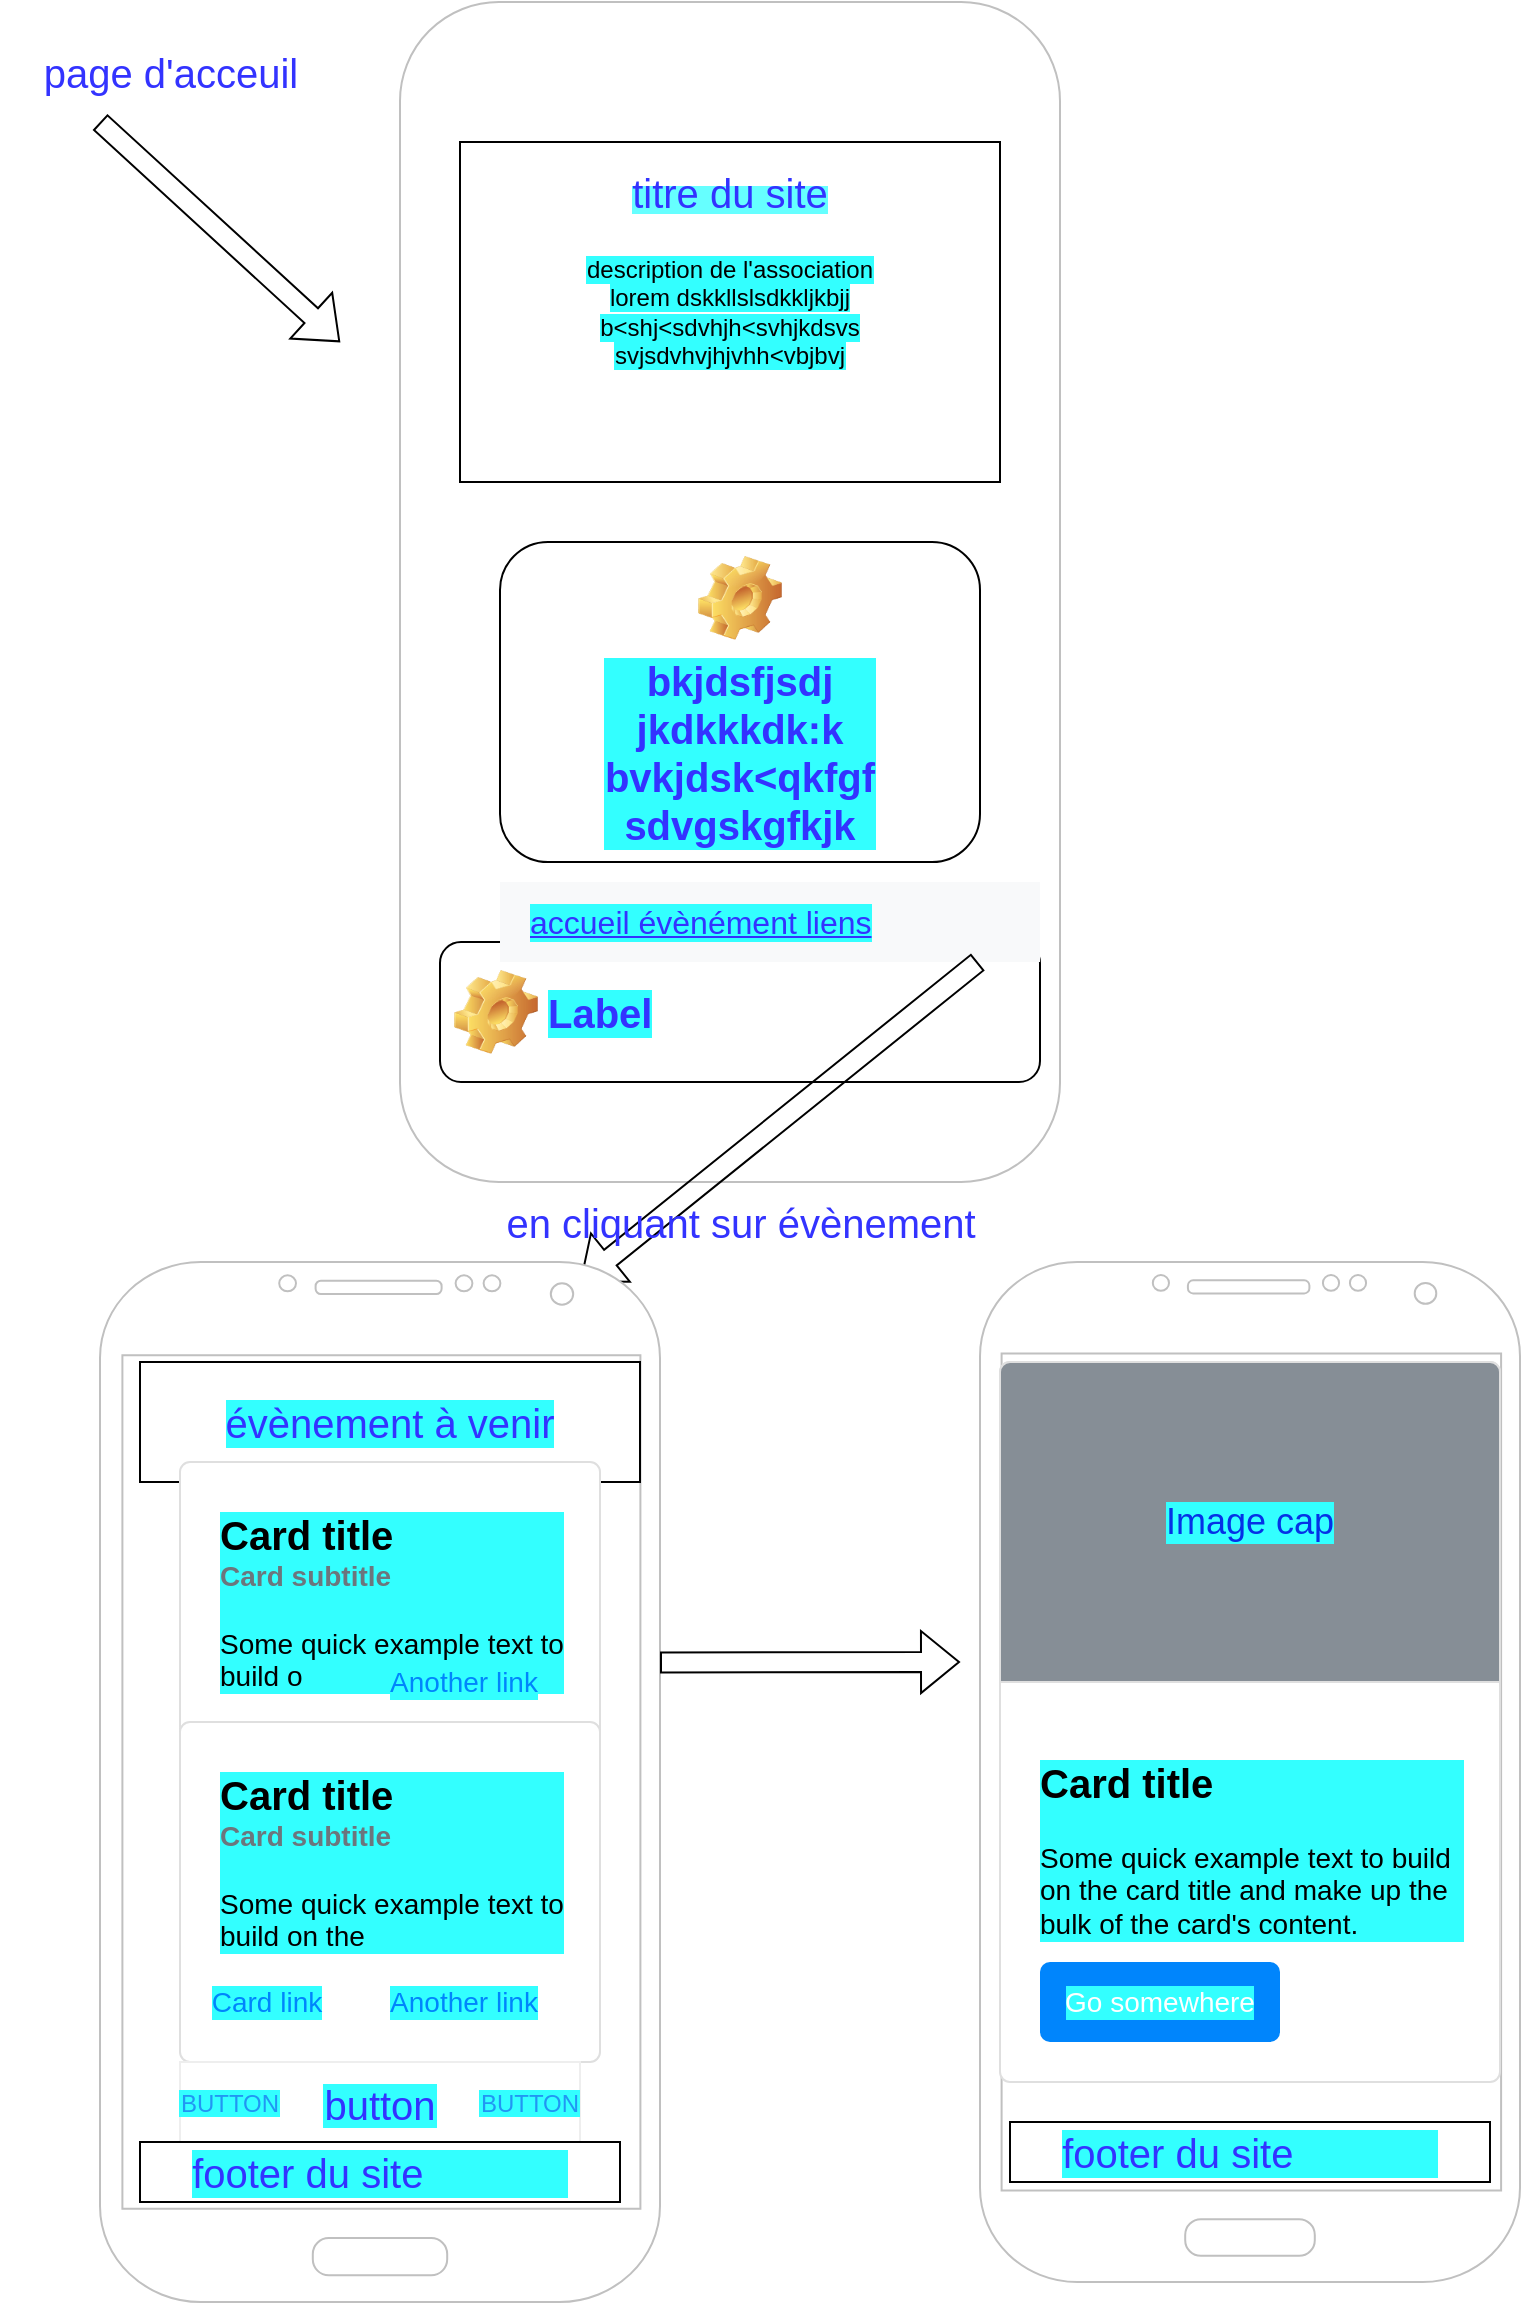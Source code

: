 <mxfile version="18.1.1"><diagram id="ADL5zWvLrOoCCDJZSGUv" name="Page-1"><mxGraphModel dx="1865" dy="1772" grid="1" gridSize="10" guides="1" tooltips="1" connect="1" arrows="1" fold="1" page="1" pageScale="1" pageWidth="827" pageHeight="1169" math="0" shadow="0"><root><mxCell id="0"/><mxCell id="1" parent="0"/><mxCell id="Vpa2Ee-LrRyAg9i-cxPD-2" value="" style="icon;html=1;image=img/clipart/Gear_128x128.png;shadow=0;dashed=0;fontFamily=Helvetica;fontSize=12;fontColor=default;align=center;strokeColor=#c0c0c0;strokeWidth=1;fillColor=default;" vertex="1" parent="1"><mxGeometry x="140" y="-590" width="330" height="590" as="geometry"/></mxCell><mxCell id="Vpa2Ee-LrRyAg9i-cxPD-3" value="&lt;div&gt;&lt;span style=&quot;background-color: rgb(51, 255, 255);&quot;&gt;description de l'association&lt;br&gt;&lt;/span&gt;&lt;/div&gt;&lt;div&gt;&lt;span style=&quot;background-color: rgb(51, 255, 255);&quot;&gt;lorem dskkllslsdkkljkbjj&lt;/span&gt;&lt;/div&gt;&lt;div&gt;&lt;span style=&quot;background-color: rgb(51, 255, 255);&quot;&gt;b&amp;lt;shj&amp;lt;sdvhjh&amp;lt;svhjkdsvs&lt;/span&gt;&lt;/div&gt;&lt;div&gt;&lt;span style=&quot;background-color: rgb(51, 255, 255);&quot;&gt;svjsdvhvjhjvhh&amp;lt;vbjbvj&lt;br&gt;&lt;/span&gt;&lt;/div&gt;&lt;div&gt;&lt;span style=&quot;background-color: rgb(51, 255, 255);&quot;&gt;&lt;/span&gt;&lt;/div&gt;" style="rounded=0;whiteSpace=wrap;html=1;" vertex="1" parent="1"><mxGeometry x="170" y="-520" width="270" height="170" as="geometry"/></mxCell><mxCell id="Vpa2Ee-LrRyAg9i-cxPD-4" value="&lt;span style=&quot;background-color: rgb(102, 255, 255);&quot;&gt;&lt;font style=&quot;font-size: 20px;&quot; color=&quot;#3333FF&quot;&gt;titre du site&lt;/font&gt;&lt;/span&gt;" style="text;html=1;strokeColor=none;fillColor=none;align=center;verticalAlign=middle;whiteSpace=wrap;rounded=0;" vertex="1" parent="1"><mxGeometry x="230" y="-510" width="150" height="30" as="geometry"/></mxCell><mxCell id="Vpa2Ee-LrRyAg9i-cxPD-5" value="Label" style="label;whiteSpace=wrap;html=1;image=img/clipart/Gear_128x128.png;labelBackgroundColor=#33FFFF;fontSize=20;fontColor=#3333FF;" vertex="1" parent="1"><mxGeometry x="160" y="-120" width="300" height="70" as="geometry"/></mxCell><mxCell id="Vpa2Ee-LrRyAg9i-cxPD-6" value="&lt;div&gt;bkjdsfjsdj&lt;/div&gt;&lt;div&gt;jkdkkkdk:k&lt;br&gt;bvkjdsk&amp;lt;qkfgf&lt;/div&gt;&lt;div&gt;sdvgskgfkjk&lt;br&gt;&lt;/div&gt;" style="label;whiteSpace=wrap;html=1;align=center;verticalAlign=bottom;spacingLeft=0;spacingBottom=4;imageAlign=center;imageVerticalAlign=top;image=img/clipart/Gear_128x128.png;labelBackgroundColor=#33FFFF;fontSize=20;fontColor=#3333FF;" vertex="1" parent="1"><mxGeometry x="190" y="-320" width="240" height="160" as="geometry"/></mxCell><mxCell id="Vpa2Ee-LrRyAg9i-cxPD-15" value="&lt;font color=&quot;#3333FF&quot;&gt;&lt;u&gt;accueil évènément liens &lt;br&gt;&lt;/u&gt;&lt;/font&gt;" style="html=1;shadow=0;dashed=0;fillColor=#F8F9FA;strokeColor=none;fontSize=16;fontColor=#7C7C7D;align=left;spacing=15;labelBackgroundColor=#33FFFF;" vertex="1" parent="1"><mxGeometry x="190" y="-150" width="270" height="40" as="geometry"/></mxCell><mxCell id="Vpa2Ee-LrRyAg9i-cxPD-16" value="page d'acceuil" style="text;html=1;align=center;verticalAlign=middle;resizable=0;points=[];autosize=1;strokeColor=none;fillColor=none;fontSize=20;fontColor=#3333FF;" vertex="1" parent="1"><mxGeometry x="-60" y="-570" width="170" height="30" as="geometry"/></mxCell><mxCell id="Vpa2Ee-LrRyAg9i-cxPD-17" value="" style="shape=flexArrow;endArrow=classic;html=1;rounded=0;fontSize=20;fontColor=#3333FF;exitX=0.885;exitY=1;exitDx=0;exitDy=0;exitPerimeter=0;" edge="1" parent="1" source="Vpa2Ee-LrRyAg9i-cxPD-15"><mxGeometry width="50" height="50" relative="1" as="geometry"><mxPoint x="484" y="-120" as="sourcePoint"/><mxPoint x="230" y="50" as="targetPoint"/></mxGeometry></mxCell><mxCell id="Vpa2Ee-LrRyAg9i-cxPD-18" value="" style="shape=flexArrow;endArrow=classic;html=1;rounded=0;fontSize=20;fontColor=#3333FF;" edge="1" parent="1"><mxGeometry width="50" height="50" relative="1" as="geometry"><mxPoint x="-10" y="-530" as="sourcePoint"/><mxPoint x="110" y="-420" as="targetPoint"/></mxGeometry></mxCell><mxCell id="Vpa2Ee-LrRyAg9i-cxPD-19" value="" style="verticalLabelPosition=bottom;verticalAlign=top;html=1;shadow=0;dashed=0;strokeWidth=1;shape=mxgraph.android.phone2;strokeColor=#c0c0c0;labelBackgroundColor=#33FFFF;fontSize=20;fontColor=#3333FF;" vertex="1" parent="1"><mxGeometry x="-10" y="40" width="280" height="520" as="geometry"/></mxCell><mxCell id="Vpa2Ee-LrRyAg9i-cxPD-20" value="en cliquant sur évènement" style="text;html=1;align=center;verticalAlign=middle;resizable=0;points=[];autosize=1;strokeColor=none;fillColor=none;fontSize=20;fontColor=#3333FF;" vertex="1" parent="1"><mxGeometry x="160" y="5" width="300" height="30" as="geometry"/></mxCell><mxCell id="Vpa2Ee-LrRyAg9i-cxPD-21" value="" style="rounded=0;whiteSpace=wrap;html=1;labelBackgroundColor=#33FFFF;fontSize=20;fontColor=#3333FF;" vertex="1" parent="1"><mxGeometry x="10" y="90" width="250" height="60" as="geometry"/></mxCell><mxCell id="Vpa2Ee-LrRyAg9i-cxPD-22" value="évènement à venir" style="text;html=1;strokeColor=none;fillColor=none;align=center;verticalAlign=middle;whiteSpace=wrap;rounded=0;labelBackgroundColor=#33FFFF;fontSize=20;fontColor=#3333FF;" vertex="1" parent="1"><mxGeometry x="10" y="90" width="250" height="60" as="geometry"/></mxCell><mxCell id="Vpa2Ee-LrRyAg9i-cxPD-23" value="&lt;b&gt;&lt;font style=&quot;font-size: 20px&quot;&gt;Card title&lt;/font&gt;&lt;/b&gt;&lt;font color=&quot;#6c767d&quot;&gt;&lt;b&gt;&lt;font style=&quot;font-size: 14px&quot;&gt;&lt;br style=&quot;font-size: 10px&quot;&gt;Card subtitle&lt;br&gt;&lt;/font&gt;&lt;/b&gt;&lt;/font&gt;&lt;br style=&quot;font-size: 14px&quot;&gt;Some quick example text to build o" style="html=1;shadow=0;dashed=0;shape=mxgraph.bootstrap.rrect;rSize=5;strokeColor=#DFDFDF;html=1;whiteSpace=wrap;fillColor=#ffffff;fontColor=#000000;verticalAlign=top;align=left;spacing=20;fontSize=14;labelBackgroundColor=#33FFFF;" vertex="1" parent="1"><mxGeometry x="30" y="140" width="210" height="140" as="geometry"/></mxCell><mxCell id="Vpa2Ee-LrRyAg9i-cxPD-25" value="Another link" style="html=1;shadow=0;dashed=0;shape=mxgraph.bootstrap.rrect;rSize=5;perimeter=none;whiteSpace=wrap;fillColor=none;strokeColor=none;fontColor=#0085FC;resizeWidth=1;fontSize=14;align=center;labelBackgroundColor=#33FFFF;" vertex="1" parent="Vpa2Ee-LrRyAg9i-cxPD-23"><mxGeometry y="1" width="84" height="40" relative="1" as="geometry"><mxPoint x="100" y="-50" as="offset"/></mxGeometry></mxCell><mxCell id="Vpa2Ee-LrRyAg9i-cxPD-26" value="&lt;b&gt;&lt;font style=&quot;font-size: 20px&quot;&gt;Card title&lt;/font&gt;&lt;/b&gt;&lt;font color=&quot;#6c767d&quot;&gt;&lt;b&gt;&lt;font style=&quot;font-size: 14px&quot;&gt;&lt;br style=&quot;font-size: 10px&quot;&gt;Card subtitle&lt;br&gt;&lt;/font&gt;&lt;/b&gt;&lt;/font&gt;&lt;br style=&quot;font-size: 14px&quot;&gt;Some quick example text to build on the " style="html=1;shadow=0;dashed=0;shape=mxgraph.bootstrap.rrect;rSize=5;strokeColor=#DFDFDF;html=1;whiteSpace=wrap;fillColor=#ffffff;fontColor=#000000;verticalAlign=top;align=left;spacing=20;fontSize=14;labelBackgroundColor=#33FFFF;" vertex="1" parent="1"><mxGeometry x="30" y="270" width="210" height="170" as="geometry"/></mxCell><mxCell id="Vpa2Ee-LrRyAg9i-cxPD-27" value="Card link" style="html=1;shadow=0;dashed=0;shape=mxgraph.bootstrap.rrect;rSize=5;perimeter=none;whiteSpace=wrap;fillColor=none;strokeColor=none;fontColor=#0085FC;resizeWidth=1;fontSize=14;align=center;labelBackgroundColor=#33FFFF;" vertex="1" parent="Vpa2Ee-LrRyAg9i-cxPD-26"><mxGeometry y="1" width="67.2" height="40" relative="1" as="geometry"><mxPoint x="10" y="-50" as="offset"/></mxGeometry></mxCell><mxCell id="Vpa2Ee-LrRyAg9i-cxPD-28" value="Another link" style="html=1;shadow=0;dashed=0;shape=mxgraph.bootstrap.rrect;rSize=5;perimeter=none;whiteSpace=wrap;fillColor=none;strokeColor=none;fontColor=#0085FC;resizeWidth=1;fontSize=14;align=center;labelBackgroundColor=#33FFFF;" vertex="1" parent="Vpa2Ee-LrRyAg9i-cxPD-26"><mxGeometry y="1" width="84" height="40" relative="1" as="geometry"><mxPoint x="100" y="-50" as="offset"/></mxGeometry></mxCell><mxCell id="Vpa2Ee-LrRyAg9i-cxPD-29" value="button" style="shape=rect;fillColor=#ffffff;strokeColor=#eeeeee;shadow=0;labelBackgroundColor=#33FFFF;fontSize=20;fontColor=#3333FF;" vertex="1" parent="1"><mxGeometry x="30" y="440" width="200" height="40" as="geometry"/></mxCell><mxCell id="Vpa2Ee-LrRyAg9i-cxPD-30" value="BUTTON" style="shape=rect;strokeColor=none;fillColor=none;fontSize=12;fontColor=#2196F3;dashed=0;labelBackgroundColor=#33FFFF;" vertex="1" parent="Vpa2Ee-LrRyAg9i-cxPD-29"><mxGeometry width="50" height="40" as="geometry"/></mxCell><mxCell id="Vpa2Ee-LrRyAg9i-cxPD-33" value="BUTTON" style="shape=rect;strokeColor=none;fillColor=none;fontSize=12;fontColor=#2196F3;dashed=0;labelBackgroundColor=#33FFFF;" vertex="1" parent="Vpa2Ee-LrRyAg9i-cxPD-29"><mxGeometry x="150" width="50" height="40" as="geometry"/></mxCell><mxCell id="Vpa2Ee-LrRyAg9i-cxPD-34" value="footer du site&amp;nbsp;&amp;nbsp;&amp;nbsp;&amp;nbsp;&amp;nbsp;&amp;nbsp;&amp;nbsp;&amp;nbsp;&amp;nbsp;&amp;nbsp;&amp;nbsp;&amp;nbsp;&amp;nbsp; " style="rounded=0;whiteSpace=wrap;html=1;labelBackgroundColor=#33FFFF;fontSize=20;fontColor=#3333FF;" vertex="1" parent="1"><mxGeometry x="10" y="480" width="240" height="30" as="geometry"/></mxCell><mxCell id="Vpa2Ee-LrRyAg9i-cxPD-35" value="" style="shape=flexArrow;endArrow=classic;html=1;rounded=0;fontSize=20;fontColor=#3333FF;exitX=1;exitY=0.385;exitDx=0;exitDy=0;exitPerimeter=0;" edge="1" parent="1" source="Vpa2Ee-LrRyAg9i-cxPD-19"><mxGeometry width="50" height="50" relative="1" as="geometry"><mxPoint x="370" y="290" as="sourcePoint"/><mxPoint x="420" y="240" as="targetPoint"/></mxGeometry></mxCell><mxCell id="Vpa2Ee-LrRyAg9i-cxPD-36" value="" style="verticalLabelPosition=bottom;verticalAlign=top;html=1;shadow=0;dashed=0;strokeWidth=1;shape=mxgraph.android.phone2;strokeColor=#c0c0c0;labelBackgroundColor=#33FFFF;fontSize=20;fontColor=#3333FF;" vertex="1" parent="1"><mxGeometry x="430" y="40" width="270" height="510" as="geometry"/></mxCell><mxCell id="Vpa2Ee-LrRyAg9i-cxPD-37" value="&lt;b&gt;&lt;font style=&quot;font-size: 20px&quot;&gt;Card title&lt;/font&gt;&lt;/b&gt;&lt;br style=&quot;font-size: 14px&quot;&gt;&lt;br style=&quot;font-size: 14px&quot;&gt;Some quick example text to build on the card title and make up the bulk of the card's content." style="html=1;shadow=0;dashed=0;shape=mxgraph.bootstrap.rrect;rSize=5;strokeColor=#DFDFDF;html=1;whiteSpace=wrap;fillColor=#ffffff;fontColor=#000000;verticalAlign=bottom;align=left;spacing=20;spacingBottom=50;fontSize=14;labelBackgroundColor=#33FFFF;" vertex="1" parent="1"><mxGeometry x="440" y="90" width="250" height="360" as="geometry"/></mxCell><mxCell id="Vpa2Ee-LrRyAg9i-cxPD-38" value="&lt;font color=&quot;#0532E6&quot;&gt;Image cap&lt;/font&gt;" style="html=1;shadow=0;dashed=0;shape=mxgraph.bootstrap.topButton;rSize=5;perimeter=none;whiteSpace=wrap;fillColor=#868E96;strokeColor=#DFDFDF;fontColor=#DEE2E6;resizeWidth=1;fontSize=18;labelBackgroundColor=#33FFFF;" vertex="1" parent="Vpa2Ee-LrRyAg9i-cxPD-37"><mxGeometry width="250" height="160" relative="1" as="geometry"/></mxCell><mxCell id="Vpa2Ee-LrRyAg9i-cxPD-39" value="Go somewhere" style="html=1;shadow=0;dashed=0;shape=mxgraph.bootstrap.rrect;rSize=5;perimeter=none;whiteSpace=wrap;fillColor=#0085FC;strokeColor=none;fontColor=#ffffff;resizeWidth=1;fontSize=14;labelBackgroundColor=#33FFFF;" vertex="1" parent="Vpa2Ee-LrRyAg9i-cxPD-37"><mxGeometry y="1" width="120" height="40" relative="1" as="geometry"><mxPoint x="20" y="-60" as="offset"/></mxGeometry></mxCell><mxCell id="Vpa2Ee-LrRyAg9i-cxPD-40" value="footer du site&amp;nbsp;&amp;nbsp;&amp;nbsp;&amp;nbsp;&amp;nbsp;&amp;nbsp;&amp;nbsp;&amp;nbsp;&amp;nbsp;&amp;nbsp;&amp;nbsp;&amp;nbsp;&amp;nbsp; " style="rounded=0;whiteSpace=wrap;html=1;labelBackgroundColor=#33FFFF;fontSize=20;fontColor=#3333FF;" vertex="1" parent="1"><mxGeometry x="445" y="470" width="240" height="30" as="geometry"/></mxCell></root></mxGraphModel></diagram></mxfile>